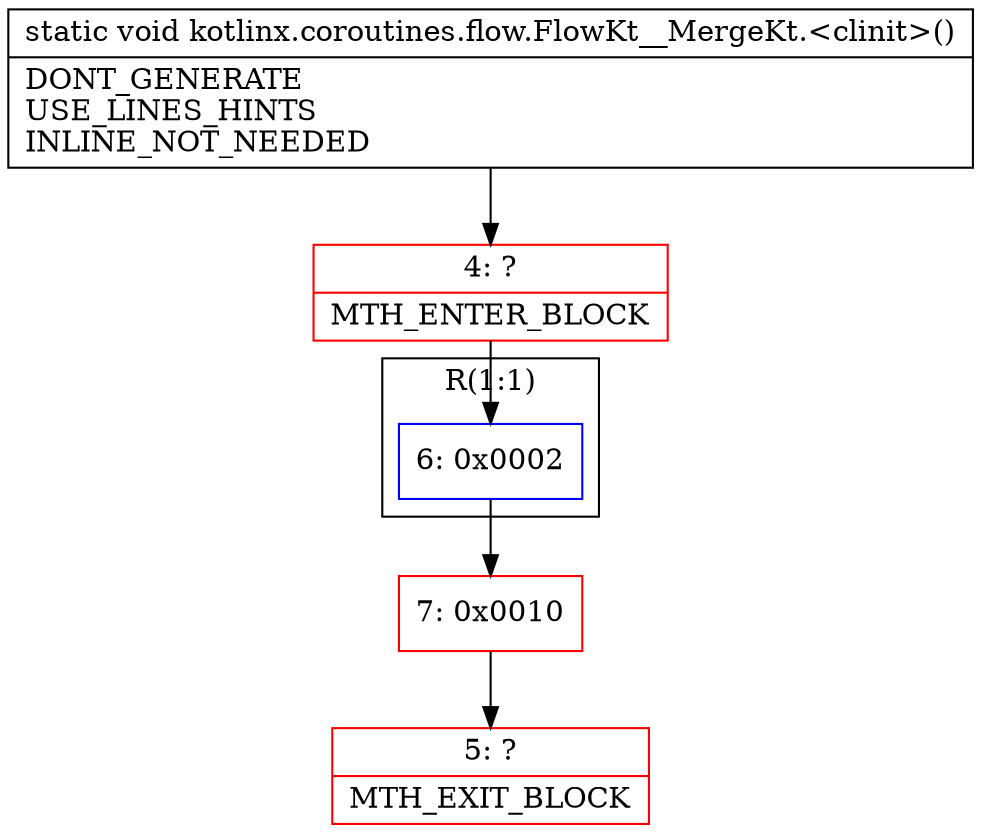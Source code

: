 digraph "CFG forkotlinx.coroutines.flow.FlowKt__MergeKt.\<clinit\>()V" {
subgraph cluster_Region_869641739 {
label = "R(1:1)";
node [shape=record,color=blue];
Node_6 [shape=record,label="{6\:\ 0x0002}"];
}
Node_4 [shape=record,color=red,label="{4\:\ ?|MTH_ENTER_BLOCK\l}"];
Node_7 [shape=record,color=red,label="{7\:\ 0x0010}"];
Node_5 [shape=record,color=red,label="{5\:\ ?|MTH_EXIT_BLOCK\l}"];
MethodNode[shape=record,label="{static void kotlinx.coroutines.flow.FlowKt__MergeKt.\<clinit\>()  | DONT_GENERATE\lUSE_LINES_HINTS\lINLINE_NOT_NEEDED\l}"];
MethodNode -> Node_4;Node_6 -> Node_7;
Node_4 -> Node_6;
Node_7 -> Node_5;
}

